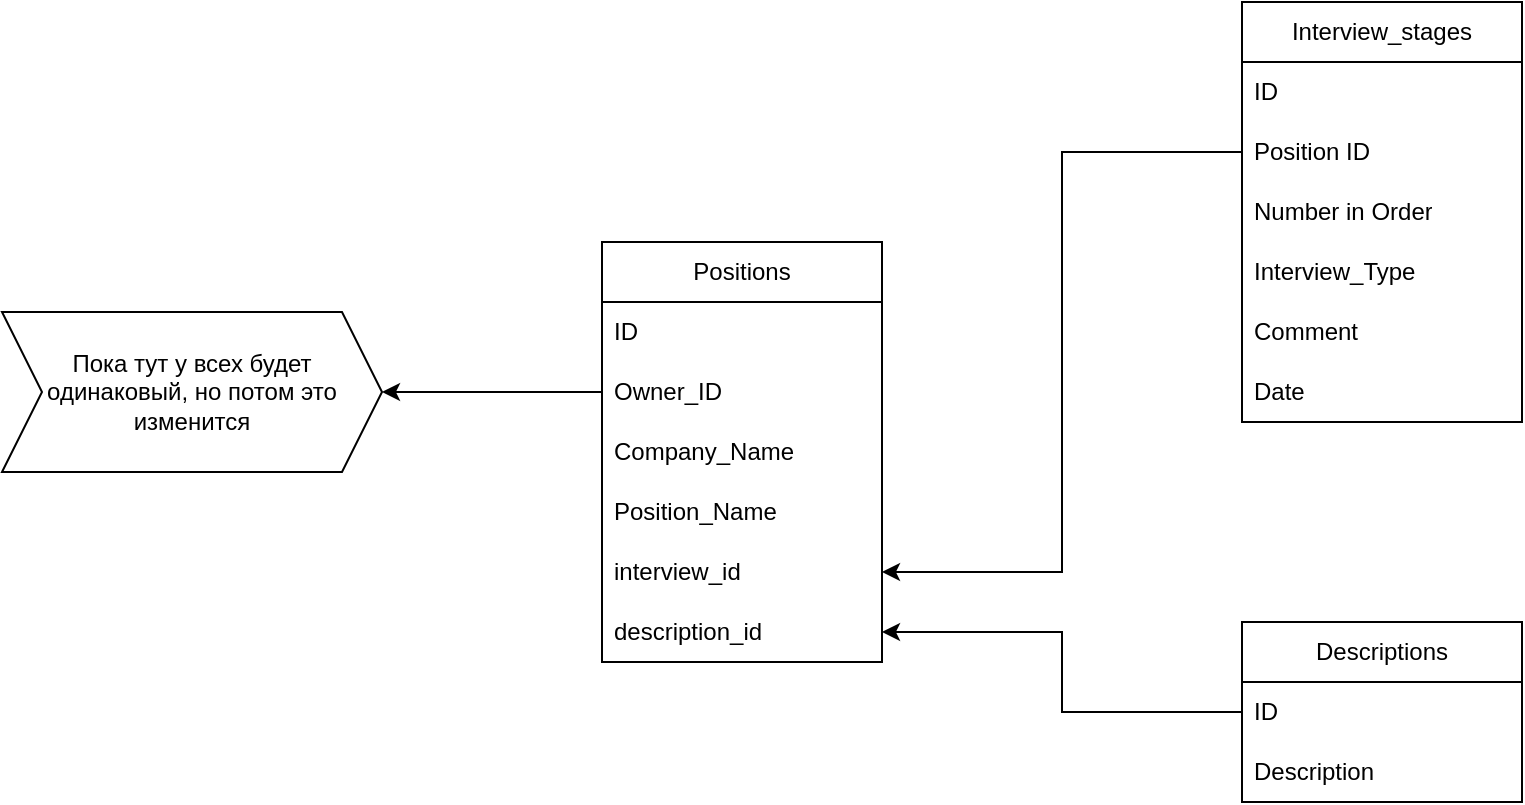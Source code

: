 <mxfile version="21.7.1" type="github">
  <diagram name="Страница — 1" id="JBfNgDBpth_-0yW9HTzY">
    <mxGraphModel dx="2117" dy="542" grid="1" gridSize="10" guides="1" tooltips="1" connect="1" arrows="1" fold="1" page="1" pageScale="1" pageWidth="827" pageHeight="1169" math="0" shadow="0">
      <root>
        <mxCell id="0" />
        <mxCell id="1" parent="0" />
        <mxCell id="GcCEw2OKkjjJGk0Dlv0A-1" value="Positions" style="swimlane;fontStyle=0;childLayout=stackLayout;horizontal=1;startSize=30;horizontalStack=0;resizeParent=1;resizeParentMax=0;resizeLast=0;collapsible=1;marginBottom=0;whiteSpace=wrap;html=1;" vertex="1" parent="1">
          <mxGeometry x="130" y="170" width="140" height="210" as="geometry">
            <mxRectangle x="110" y="170" width="60" height="30" as="alternateBounds" />
          </mxGeometry>
        </mxCell>
        <mxCell id="GcCEw2OKkjjJGk0Dlv0A-2" value="ID" style="text;strokeColor=none;fillColor=none;align=left;verticalAlign=middle;spacingLeft=4;spacingRight=4;overflow=hidden;points=[[0,0.5],[1,0.5]];portConstraint=eastwest;rotatable=0;whiteSpace=wrap;html=1;" vertex="1" parent="GcCEw2OKkjjJGk0Dlv0A-1">
          <mxGeometry y="30" width="140" height="30" as="geometry" />
        </mxCell>
        <mxCell id="GcCEw2OKkjjJGk0Dlv0A-3" value="Owner_ID" style="text;strokeColor=none;fillColor=none;align=left;verticalAlign=middle;spacingLeft=4;spacingRight=4;overflow=hidden;points=[[0,0.5],[1,0.5]];portConstraint=eastwest;rotatable=0;whiteSpace=wrap;html=1;" vertex="1" parent="GcCEw2OKkjjJGk0Dlv0A-1">
          <mxGeometry y="60" width="140" height="30" as="geometry" />
        </mxCell>
        <mxCell id="GcCEw2OKkjjJGk0Dlv0A-4" value="Company_Name" style="text;strokeColor=none;fillColor=none;align=left;verticalAlign=middle;spacingLeft=4;spacingRight=4;overflow=hidden;points=[[0,0.5],[1,0.5]];portConstraint=eastwest;rotatable=0;whiteSpace=wrap;html=1;" vertex="1" parent="GcCEw2OKkjjJGk0Dlv0A-1">
          <mxGeometry y="90" width="140" height="30" as="geometry" />
        </mxCell>
        <mxCell id="GcCEw2OKkjjJGk0Dlv0A-10" value="Position_Name" style="text;strokeColor=none;fillColor=none;align=left;verticalAlign=middle;spacingLeft=4;spacingRight=4;overflow=hidden;points=[[0,0.5],[1,0.5]];portConstraint=eastwest;rotatable=0;whiteSpace=wrap;html=1;" vertex="1" parent="GcCEw2OKkjjJGk0Dlv0A-1">
          <mxGeometry y="120" width="140" height="30" as="geometry" />
        </mxCell>
        <mxCell id="GcCEw2OKkjjJGk0Dlv0A-29" value="interview_id" style="text;strokeColor=none;fillColor=none;align=left;verticalAlign=middle;spacingLeft=4;spacingRight=4;overflow=hidden;points=[[0,0.5],[1,0.5]];portConstraint=eastwest;rotatable=0;whiteSpace=wrap;html=1;" vertex="1" parent="GcCEw2OKkjjJGk0Dlv0A-1">
          <mxGeometry y="150" width="140" height="30" as="geometry" />
        </mxCell>
        <mxCell id="GcCEw2OKkjjJGk0Dlv0A-9" value="description_id" style="text;strokeColor=none;fillColor=none;align=left;verticalAlign=middle;spacingLeft=4;spacingRight=4;overflow=hidden;points=[[0,0.5],[1,0.5]];portConstraint=eastwest;rotatable=0;whiteSpace=wrap;html=1;" vertex="1" parent="GcCEw2OKkjjJGk0Dlv0A-1">
          <mxGeometry y="180" width="140" height="30" as="geometry" />
        </mxCell>
        <mxCell id="GcCEw2OKkjjJGk0Dlv0A-11" value="Interview_stages" style="swimlane;fontStyle=0;childLayout=stackLayout;horizontal=1;startSize=30;horizontalStack=0;resizeParent=1;resizeParentMax=0;resizeLast=0;collapsible=1;marginBottom=0;whiteSpace=wrap;html=1;" vertex="1" parent="1">
          <mxGeometry x="450" y="50" width="140" height="210" as="geometry" />
        </mxCell>
        <mxCell id="GcCEw2OKkjjJGk0Dlv0A-12" value="ID" style="text;strokeColor=none;fillColor=none;align=left;verticalAlign=middle;spacingLeft=4;spacingRight=4;overflow=hidden;points=[[0,0.5],[1,0.5]];portConstraint=eastwest;rotatable=0;whiteSpace=wrap;html=1;" vertex="1" parent="GcCEw2OKkjjJGk0Dlv0A-11">
          <mxGeometry y="30" width="140" height="30" as="geometry" />
        </mxCell>
        <mxCell id="GcCEw2OKkjjJGk0Dlv0A-15" value="Position ID" style="text;strokeColor=none;fillColor=none;align=left;verticalAlign=middle;spacingLeft=4;spacingRight=4;overflow=hidden;points=[[0,0.5],[1,0.5]];portConstraint=eastwest;rotatable=0;whiteSpace=wrap;html=1;" vertex="1" parent="GcCEw2OKkjjJGk0Dlv0A-11">
          <mxGeometry y="60" width="140" height="30" as="geometry" />
        </mxCell>
        <mxCell id="GcCEw2OKkjjJGk0Dlv0A-14" value="Number in Order" style="text;strokeColor=none;fillColor=none;align=left;verticalAlign=middle;spacingLeft=4;spacingRight=4;overflow=hidden;points=[[0,0.5],[1,0.5]];portConstraint=eastwest;rotatable=0;whiteSpace=wrap;html=1;" vertex="1" parent="GcCEw2OKkjjJGk0Dlv0A-11">
          <mxGeometry y="90" width="140" height="30" as="geometry" />
        </mxCell>
        <mxCell id="GcCEw2OKkjjJGk0Dlv0A-19" value="Interview_Type" style="text;strokeColor=none;fillColor=none;align=left;verticalAlign=middle;spacingLeft=4;spacingRight=4;overflow=hidden;points=[[0,0.5],[1,0.5]];portConstraint=eastwest;rotatable=0;whiteSpace=wrap;html=1;" vertex="1" parent="GcCEw2OKkjjJGk0Dlv0A-11">
          <mxGeometry y="120" width="140" height="30" as="geometry" />
        </mxCell>
        <mxCell id="GcCEw2OKkjjJGk0Dlv0A-18" value="Comment" style="text;strokeColor=none;fillColor=none;align=left;verticalAlign=middle;spacingLeft=4;spacingRight=4;overflow=hidden;points=[[0,0.5],[1,0.5]];portConstraint=eastwest;rotatable=0;whiteSpace=wrap;html=1;" vertex="1" parent="GcCEw2OKkjjJGk0Dlv0A-11">
          <mxGeometry y="150" width="140" height="30" as="geometry" />
        </mxCell>
        <mxCell id="GcCEw2OKkjjJGk0Dlv0A-17" value="Date" style="text;strokeColor=none;fillColor=none;align=left;verticalAlign=middle;spacingLeft=4;spacingRight=4;overflow=hidden;points=[[0,0.5],[1,0.5]];portConstraint=eastwest;rotatable=0;whiteSpace=wrap;html=1;" vertex="1" parent="GcCEw2OKkjjJGk0Dlv0A-11">
          <mxGeometry y="180" width="140" height="30" as="geometry" />
        </mxCell>
        <mxCell id="GcCEw2OKkjjJGk0Dlv0A-20" style="edgeStyle=orthogonalEdgeStyle;rounded=0;orthogonalLoop=1;jettySize=auto;html=1;exitX=0;exitY=0.5;exitDx=0;exitDy=0;entryX=1;entryY=0.5;entryDx=0;entryDy=0;" edge="1" parent="1" source="GcCEw2OKkjjJGk0Dlv0A-15" target="GcCEw2OKkjjJGk0Dlv0A-29">
          <mxGeometry relative="1" as="geometry">
            <mxPoint x="270" y="215" as="targetPoint" />
          </mxGeometry>
        </mxCell>
        <mxCell id="GcCEw2OKkjjJGk0Dlv0A-22" style="edgeStyle=orthogonalEdgeStyle;rounded=0;orthogonalLoop=1;jettySize=auto;html=1;exitX=0;exitY=0.5;exitDx=0;exitDy=0;entryX=1;entryY=0.5;entryDx=0;entryDy=0;" edge="1" parent="1" source="GcCEw2OKkjjJGk0Dlv0A-3" target="GcCEw2OKkjjJGk0Dlv0A-23">
          <mxGeometry relative="1" as="geometry">
            <mxPoint x="30" y="245" as="targetPoint" />
          </mxGeometry>
        </mxCell>
        <mxCell id="GcCEw2OKkjjJGk0Dlv0A-23" value="Пока тут у всех будет одинаковый, но потом это изменится" style="shape=step;perimeter=stepPerimeter;whiteSpace=wrap;html=1;fixedSize=1;" vertex="1" parent="1">
          <mxGeometry x="-170" y="205" width="190" height="80" as="geometry" />
        </mxCell>
        <mxCell id="GcCEw2OKkjjJGk0Dlv0A-24" value="Descriptions" style="swimlane;fontStyle=0;childLayout=stackLayout;horizontal=1;startSize=30;horizontalStack=0;resizeParent=1;resizeParentMax=0;resizeLast=0;collapsible=1;marginBottom=0;whiteSpace=wrap;html=1;" vertex="1" parent="1">
          <mxGeometry x="450" y="360" width="140" height="90" as="geometry" />
        </mxCell>
        <mxCell id="GcCEw2OKkjjJGk0Dlv0A-25" value="ID" style="text;strokeColor=none;fillColor=none;align=left;verticalAlign=middle;spacingLeft=4;spacingRight=4;overflow=hidden;points=[[0,0.5],[1,0.5]];portConstraint=eastwest;rotatable=0;whiteSpace=wrap;html=1;" vertex="1" parent="GcCEw2OKkjjJGk0Dlv0A-24">
          <mxGeometry y="30" width="140" height="30" as="geometry" />
        </mxCell>
        <mxCell id="GcCEw2OKkjjJGk0Dlv0A-26" value="Description" style="text;strokeColor=none;fillColor=none;align=left;verticalAlign=middle;spacingLeft=4;spacingRight=4;overflow=hidden;points=[[0,0.5],[1,0.5]];portConstraint=eastwest;rotatable=0;whiteSpace=wrap;html=1;" vertex="1" parent="GcCEw2OKkjjJGk0Dlv0A-24">
          <mxGeometry y="60" width="140" height="30" as="geometry" />
        </mxCell>
        <mxCell id="GcCEw2OKkjjJGk0Dlv0A-28" style="edgeStyle=orthogonalEdgeStyle;rounded=0;orthogonalLoop=1;jettySize=auto;html=1;exitX=0;exitY=0.5;exitDx=0;exitDy=0;entryX=1;entryY=0.5;entryDx=0;entryDy=0;" edge="1" parent="1" source="GcCEw2OKkjjJGk0Dlv0A-25" target="GcCEw2OKkjjJGk0Dlv0A-9">
          <mxGeometry relative="1" as="geometry" />
        </mxCell>
      </root>
    </mxGraphModel>
  </diagram>
</mxfile>
